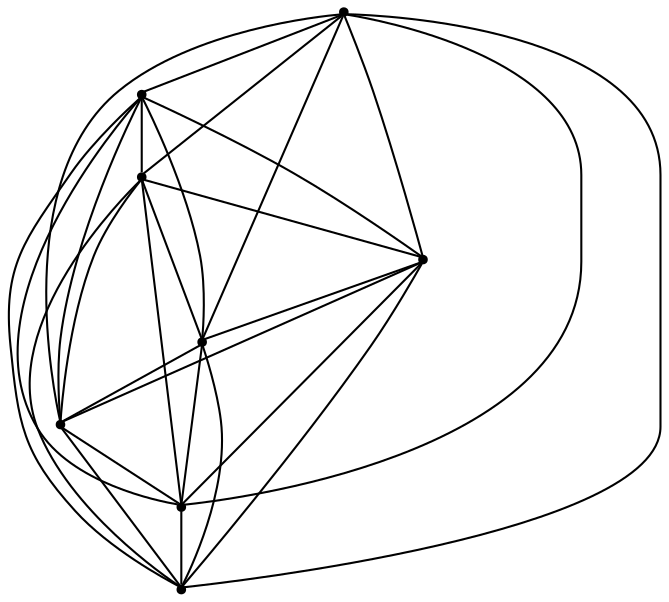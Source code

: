 graph {
  node [shape=point,comment="{\"directed\":false,\"doi\":\"10.1007/978-3-319-73915-1_41\",\"figure\":\"3 (1)\"}"]

  v0 [pos="718.0800123318465,303.24467836062274"]
  v1 [pos="598.7297665631331,541.9380476817496"]
  v2 [pos="718.0800123318465,661.2849231052282"]
  v3 [pos="360.03338442719996,303.24467836062274"]
  v4 [pos="479.3836460930179,541.9380476817496"]
  v5 [pos="598.7297665631331,422.5914266088246"]
  v6 [pos="360.03338442719996,661.2849231052281"]
  v7 [pos="479.3836460930179,422.5914266088246"]

  v0 -- v1 [id="-1",pos="718.0800123318465,303.24467836062274 678.299686412902,422.5914266088246 638.510060687869,502.1572395854856 598.7297665631331,541.9380476817496"]
  v6 -- v2 [id="-2",pos="360.03338442719996,661.2849231052281 718.0800123318465,661.2849231052282 718.0800123318465,661.2849231052282 718.0800123318465,661.2849231052282"]
  v6 -- v3 [id="-3",pos="360.03338442719996,661.2849231052281 360.03338442719996,303.24467836062274 360.03338442719996,303.24467836062274 360.03338442719996,303.24467836062274"]
  v3 -- v7 [id="-4",pos="360.03338442719996,303.24467836062274 479.3836460930179,422.5914266088246 479.3836460930179,422.5914266088246 479.3836460930179,422.5914266088246"]
  v3 -- v0 [id="-5",pos="360.03338442719996,303.24467836062274 718.0800123318465,303.24467836062274 718.0800123318465,303.24467836062274 718.0800123318465,303.24467836062274"]
  v4 -- v6 [id="-6",pos="479.3836460930179,541.9380476817496 360.03338442719996,661.2849231052281 360.03338442719996,661.2849231052281 360.03338442719996,661.2849231052281"]
  v7 -- v1 [id="-7",pos="479.3836460930179,422.5914266088246 598.7297665631331,541.9380476817496 598.7297665631331,541.9380476817496 598.7297665631331,541.9380476817496"]
  v7 -- v4 [id="-8",pos="479.3836460930179,422.5914266088246 479.3836460930179,541.9380476817496 479.3836460930179,541.9380476817496 479.3836460930179,541.9380476817496"]
  v1 -- v2 [id="-9",pos="598.7297665631331,541.9380476817496 718.0800123318465,661.2849231052282 718.0800123318465,661.2849231052282 718.0800123318465,661.2849231052282"]
  v5 -- v4 [id="-10",pos="598.7297665631331,422.5914266088246 479.3836460930179,541.9380476817496 479.3836460930179,541.9380476817496 479.3836460930179,541.9380476817496"]
  v1 -- v4 [id="-11",pos="598.7297665631331,541.9380476817496 479.3836460930179,541.9380476817496 479.3836460930179,541.9380476817496 479.3836460930179,541.9380476817496"]
  v5 -- v1 [id="-12",pos="598.7297665631331,422.5914266088246 598.7297665631331,541.9380476817496 598.7297665631331,541.9380476817496 598.7297665631331,541.9380476817496"]
  v5 -- v7 [id="-13",pos="598.7297665631331,422.5914266088246 479.3836460930179,422.5914266088246 479.3836460930179,422.5914266088246 479.3836460930179,422.5914266088246"]
  v5 -- v0 [id="-14",pos="598.7297665631331,422.5914266088246 718.0800123318465,303.24467836062274 718.0800123318465,303.24467836062274 718.0800123318465,303.24467836062274"]
  v2 -- v3 [id="-15",pos="718.0800123318465,661.2849231052282 360.0365082082194,840.3028517040068 181.0121251756235,661.2848595175898 360.03338442719996,303.24467836062274"]
  v2 -- v4 [id="-16",pos="718.0800123318465,661.2849231052282 598.7328982927048,621.5040196275066 519.1660465840899,581.7189829532904 479.3836460930179,541.9380476817496"]
  v2 -- v0 [id="-17",pos="718.0800123318465,661.2849231052282 718.0800123318465,303.24467836062274 718.0800123318465,303.24467836062274 718.0800123318465,303.24467836062274"]
  v6 -- v0 [id="-18",pos="360.03338442719996,661.2849231052281 718.0810456436342,840.3029152916451 897.1012000464532,661.2849231052282 718.0800123318465,303.24467836062274"]
  v6 -- v1 [id="-19",pos="360.03338442719996,661.2849231052281 479.38468735335766,621.504083215145 558.9515390619725,581.7190465409287 598.7297665631331,541.9380476817496"]
  v3 -- v4 [id="-20",pos="360.03338442719996,303.24467836062274 399.8178356447428,422.5914266088246 439.6033599168343,502.1572395854856 479.3836460930179,541.9380476817496"]
  v4 -- v0 [id="-21",pos="479.3836460930179,541.9380476817496 389.8745783577393,333.08235103106813 494.30373832522207,318.1634829020263 718.0800123318465,303.24467836062274"]
  v7 -- v0 [id="-22",pos="479.3836460930179,422.5914266088246 519.166014789881,382.81055492492226 598.7328982927048,343.0255500445252 718.0800123318465,303.24467836062274"]
  v7 -- v6 [id="-23",pos="479.3836460930179,422.5914266088246 439.6033599168343,462.3722664989078 399.8178356447428,541.9381430632072 360.03338442719996,661.2849231052281"]
  v7 -- v2 [id="-24",pos="479.3836460930179,422.5914266088246 718.0810456436342,333.0824146187065 688.2429436999055,482.26270234085894 718.0800123318465,661.2849231052282"]
  v1 -- v3 [id="-25",pos="598.7297665631331,541.9380476817496 389.87044511058895,631.4470596718677 389.87044511058895,512.100311423666 360.03338442719996,303.24467836062274"]
  v5 -- v3 [id="-26",pos="598.7297665631331,422.5914266088246 558.9473422264044,382.81055492492226 479.38052231199845,343.0255500445252 360.03338442719996,303.24467836062274"]
  v5 -- v2 [id="-27",pos="598.7297665631331,422.5914266088246 638.510060687869,462.3722664989078 678.2955531657516,541.9381430632072 718.0800123318465,661.2849231052282"]
  v5 -- v6 [id="-28",pos="598.7297665631331,422.5914266088246 688.238810452755,661.2848595175898 598.7287014571367,631.447123259506 360.03338442719996,661.2849231052281"]
}